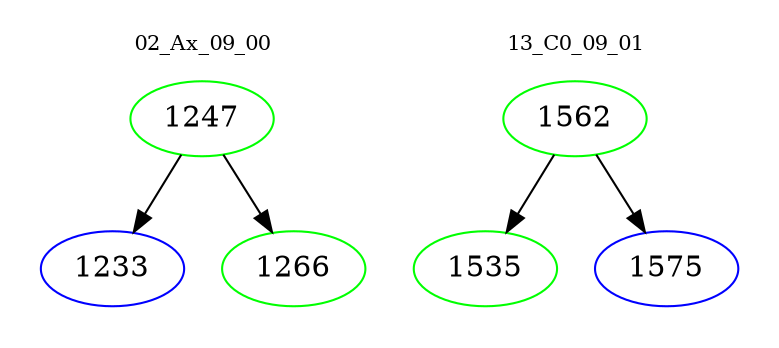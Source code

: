 digraph{
subgraph cluster_0 {
color = white
label = "02_Ax_09_00";
fontsize=10;
T0_1247 [label="1247", color="green"]
T0_1247 -> T0_1233 [color="black"]
T0_1233 [label="1233", color="blue"]
T0_1247 -> T0_1266 [color="black"]
T0_1266 [label="1266", color="green"]
}
subgraph cluster_1 {
color = white
label = "13_C0_09_01";
fontsize=10;
T1_1562 [label="1562", color="green"]
T1_1562 -> T1_1535 [color="black"]
T1_1535 [label="1535", color="green"]
T1_1562 -> T1_1575 [color="black"]
T1_1575 [label="1575", color="blue"]
}
}
